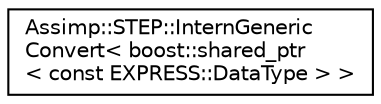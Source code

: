 digraph "Graphical Class Hierarchy"
{
  edge [fontname="Helvetica",fontsize="10",labelfontname="Helvetica",labelfontsize="10"];
  node [fontname="Helvetica",fontsize="10",shape=record];
  rankdir="LR";
  Node1 [label="Assimp::STEP::InternGeneric\lConvert\< boost::shared_ptr\l\< const EXPRESS::DataType \> \>",height=0.2,width=0.4,color="black", fillcolor="white", style="filled",URL="$struct_assimp_1_1_s_t_e_p_1_1_intern_generic_convert_3_01boost_1_1shared__ptr_3_01const_01_e_x_pa45d610def03ce946d5cb75b5f6cce04.html"];
}
